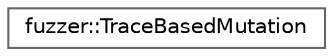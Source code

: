 digraph "Graphical Class Hierarchy"
{
 // LATEX_PDF_SIZE
  bgcolor="transparent";
  edge [fontname=Helvetica,fontsize=10,labelfontname=Helvetica,labelfontsize=10];
  node [fontname=Helvetica,fontsize=10,shape=box,height=0.2,width=0.4];
  rankdir="LR";
  Node0 [id="Node000000",label="fuzzer::TraceBasedMutation",height=0.2,width=0.4,color="grey40", fillcolor="white", style="filled",URL="$structfuzzer_1_1TraceBasedMutation.html",tooltip=" "];
}
